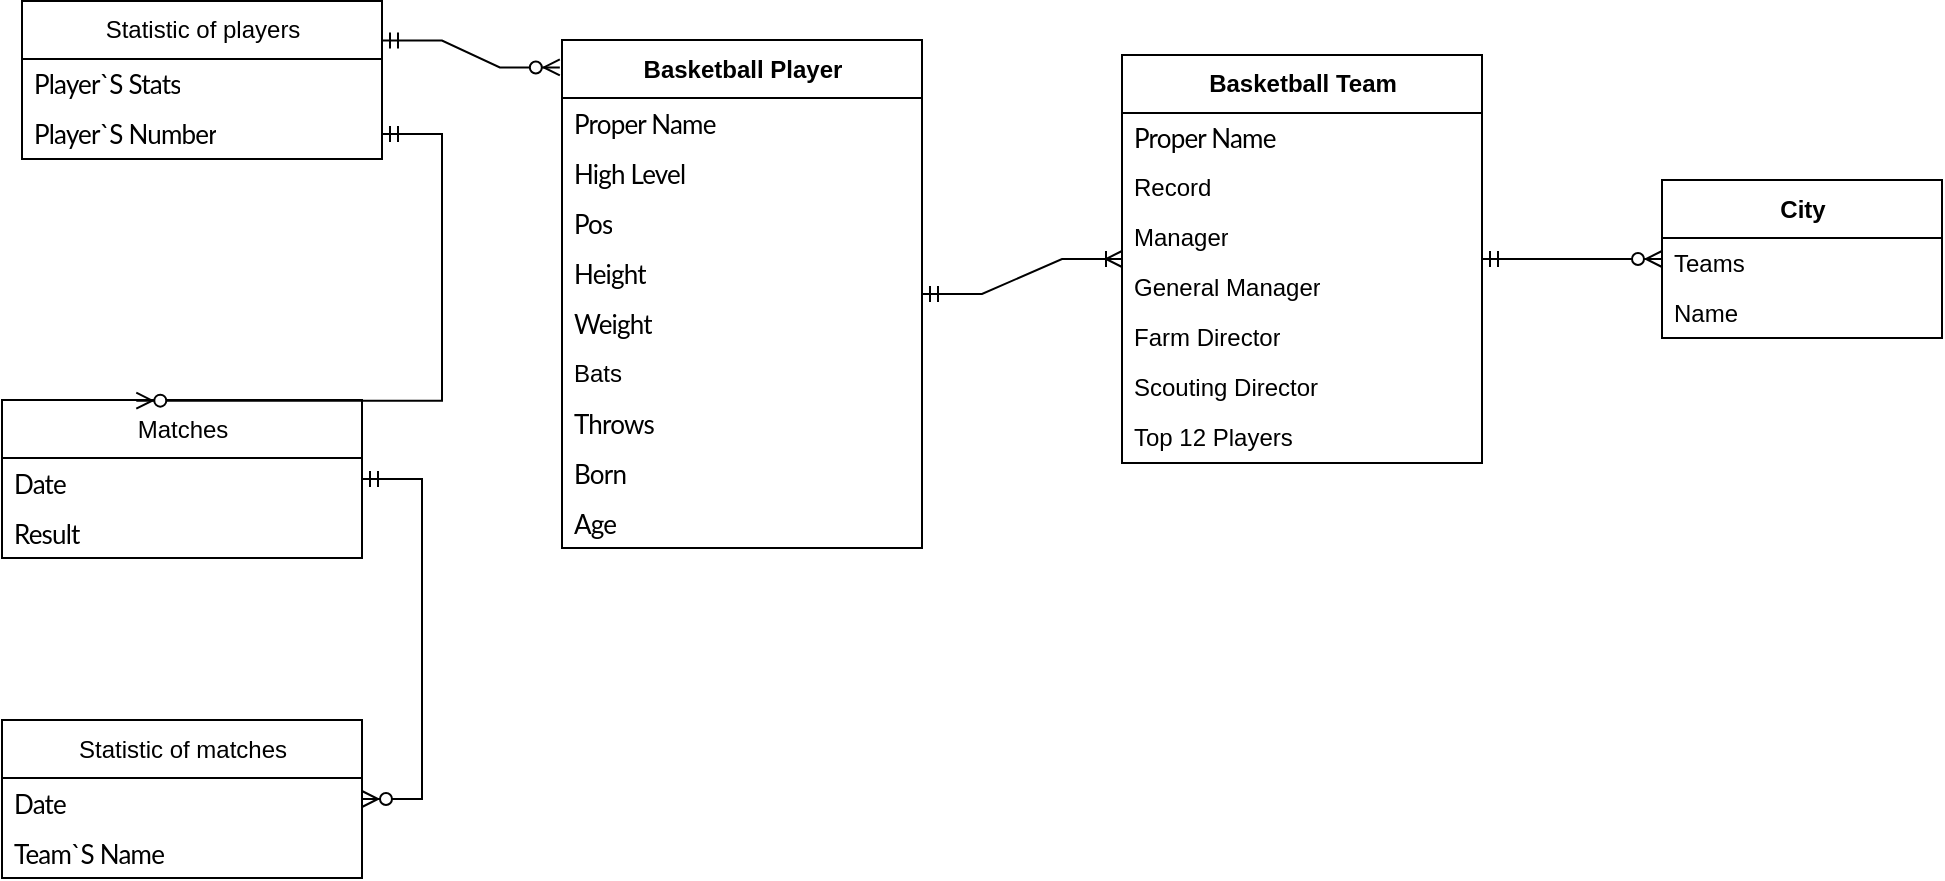 <mxfile version="17.4.6" type="device"><diagram id="Kg3alO2JiFtG-ygVj5f7" name="Page-1"><mxGraphModel dx="2012" dy="658" grid="1" gridSize="10" guides="1" tooltips="1" connect="1" arrows="1" fold="1" page="1" pageScale="1" pageWidth="827" pageHeight="1169" math="0" shadow="0"><root><mxCell id="0"/><mxCell id="1" parent="0"/><mxCell id="pXHwKqjTBpk4UqRzjR2_-15" value="Basketball Player" style="swimlane;fontStyle=1;align=center;verticalAlign=middle;childLayout=stackLayout;horizontal=1;startSize=29;horizontalStack=0;resizeParent=1;resizeParentMax=0;resizeLast=0;collapsible=0;marginBottom=0;html=1;" parent="1" vertex="1"><mxGeometry x="20" y="90" width="180" height="254" as="geometry"/></mxCell><mxCell id="pXHwKqjTBpk4UqRzjR2_-21" value="&lt;span style=&quot;font-family: &amp;#34;lato&amp;#34; , sans-serif ; font-size: 13px ; letter-spacing: -0.4px ; text-align: center ; text-transform: capitalize ; background-color: rgb(255 , 255 , 255)&quot;&gt;Proper Name&lt;/span&gt;" style="text;html=1;strokeColor=none;fillColor=none;align=left;verticalAlign=middle;spacingLeft=4;spacingRight=4;overflow=hidden;rotatable=0;points=[[0,0.5],[1,0.5]];portConstraint=eastwest;" parent="pXHwKqjTBpk4UqRzjR2_-15" vertex="1"><mxGeometry y="29" width="180" height="25" as="geometry"/></mxCell><mxCell id="pXHwKqjTBpk4UqRzjR2_-19" value="&lt;span style=&quot;font-family: &amp;#34;lato&amp;#34; , sans-serif ; letter-spacing: -0.4px ; text-transform: capitalize ; background-color: rgb(255 , 255 , 255)&quot;&gt;&lt;font style=&quot;font-size: 13px&quot;&gt;High Level&lt;/font&gt;&lt;/span&gt;" style="text;html=1;strokeColor=none;fillColor=none;align=left;verticalAlign=middle;spacingLeft=4;spacingRight=4;overflow=hidden;rotatable=0;points=[[0,0.5],[1,0.5]];portConstraint=eastwest;" parent="pXHwKqjTBpk4UqRzjR2_-15" vertex="1"><mxGeometry y="54" width="180" height="25" as="geometry"/></mxCell><mxCell id="pXHwKqjTBpk4UqRzjR2_-20" value="&lt;div style=&quot;text-align: center&quot;&gt;&lt;span style=&quot;font-size: 13px ; letter-spacing: -0.4px ; text-transform: capitalize&quot;&gt;&lt;font face=&quot;lato, sans-serif&quot;&gt;Pos&lt;/font&gt;&lt;/span&gt;&lt;/div&gt;" style="text;html=1;strokeColor=none;fillColor=none;align=left;verticalAlign=middle;spacingLeft=4;spacingRight=4;overflow=hidden;rotatable=0;points=[[0,0.5],[1,0.5]];portConstraint=eastwest;" parent="pXHwKqjTBpk4UqRzjR2_-15" vertex="1"><mxGeometry y="79" width="180" height="25" as="geometry"/></mxCell><mxCell id="pXHwKqjTBpk4UqRzjR2_-18" value="&lt;div style=&quot;text-align: center&quot;&gt;&lt;span style=&quot;font-size: 13px ; letter-spacing: -0.4px ; text-transform: capitalize&quot;&gt;&lt;font face=&quot;lato, sans-serif&quot;&gt;Height&lt;/font&gt;&lt;/span&gt;&lt;/div&gt;" style="text;html=1;strokeColor=none;fillColor=none;align=left;verticalAlign=middle;spacingLeft=4;spacingRight=4;overflow=hidden;rotatable=0;points=[[0,0.5],[1,0.5]];portConstraint=eastwest;" parent="pXHwKqjTBpk4UqRzjR2_-15" vertex="1"><mxGeometry y="104" width="180" height="25" as="geometry"/></mxCell><mxCell id="pXHwKqjTBpk4UqRzjR2_-23" value="&lt;div style=&quot;text-align: center&quot;&gt;&lt;span style=&quot;font-size: 13px ; letter-spacing: -0.4px ; text-transform: capitalize&quot;&gt;&lt;font face=&quot;lato, sans-serif&quot;&gt;Weight&lt;/font&gt;&lt;/span&gt;&lt;/div&gt;" style="text;html=1;strokeColor=none;fillColor=none;align=left;verticalAlign=middle;spacingLeft=4;spacingRight=4;overflow=hidden;rotatable=0;points=[[0,0.5],[1,0.5]];portConstraint=eastwest;" parent="pXHwKqjTBpk4UqRzjR2_-15" vertex="1"><mxGeometry y="129" width="180" height="25" as="geometry"/></mxCell><mxCell id="pXHwKqjTBpk4UqRzjR2_-25" value="&lt;div style=&quot;text-align: center&quot;&gt;&lt;div&gt;&lt;span&gt;Bats&lt;/span&gt;&lt;br&gt;&lt;/div&gt;&lt;/div&gt;" style="text;html=1;strokeColor=none;fillColor=none;align=left;verticalAlign=middle;spacingLeft=4;spacingRight=4;overflow=hidden;rotatable=0;points=[[0,0.5],[1,0.5]];portConstraint=eastwest;" parent="pXHwKqjTBpk4UqRzjR2_-15" vertex="1"><mxGeometry y="154" width="180" height="25" as="geometry"/></mxCell><mxCell id="pXHwKqjTBpk4UqRzjR2_-24" value="&lt;div style=&quot;text-align: center&quot;&gt;&lt;font face=&quot;lato, sans-serif&quot;&gt;&lt;span style=&quot;font-size: 13px ; letter-spacing: -0.4px ; text-transform: capitalize&quot;&gt;Throws&lt;/span&gt;&lt;/font&gt;&lt;br&gt;&lt;/div&gt;" style="text;html=1;strokeColor=none;fillColor=none;align=left;verticalAlign=middle;spacingLeft=4;spacingRight=4;overflow=hidden;rotatable=0;points=[[0,0.5],[1,0.5]];portConstraint=eastwest;" parent="pXHwKqjTBpk4UqRzjR2_-15" vertex="1"><mxGeometry y="179" width="180" height="25" as="geometry"/></mxCell><mxCell id="pXHwKqjTBpk4UqRzjR2_-22" value="&lt;div style=&quot;text-align: center&quot;&gt;&lt;font face=&quot;lato, sans-serif&quot;&gt;&lt;span style=&quot;font-size: 13px ; letter-spacing: -0.4px ; text-transform: capitalize&quot;&gt;Born&lt;/span&gt;&lt;/font&gt;&lt;br&gt;&lt;/div&gt;" style="text;html=1;strokeColor=none;fillColor=none;align=left;verticalAlign=middle;spacingLeft=4;spacingRight=4;overflow=hidden;rotatable=0;points=[[0,0.5],[1,0.5]];portConstraint=eastwest;" parent="pXHwKqjTBpk4UqRzjR2_-15" vertex="1"><mxGeometry y="204" width="180" height="25" as="geometry"/></mxCell><mxCell id="pXHwKqjTBpk4UqRzjR2_-17" value="&lt;div style=&quot;text-align: center&quot;&gt;&lt;font face=&quot;lato, sans-serif&quot;&gt;&lt;span style=&quot;font-size: 13px ; letter-spacing: -0.4px ; text-transform: capitalize&quot;&gt;Age&lt;/span&gt;&lt;/font&gt;&lt;br&gt;&lt;/div&gt;" style="text;html=1;strokeColor=none;fillColor=none;align=left;verticalAlign=middle;spacingLeft=4;spacingRight=4;overflow=hidden;rotatable=0;points=[[0,0.5],[1,0.5]];portConstraint=eastwest;" parent="pXHwKqjTBpk4UqRzjR2_-15" vertex="1"><mxGeometry y="229" width="180" height="25" as="geometry"/></mxCell><mxCell id="pXHwKqjTBpk4UqRzjR2_-29" value="Basketball Team" style="swimlane;fontStyle=1;align=center;verticalAlign=middle;childLayout=stackLayout;horizontal=1;startSize=29;horizontalStack=0;resizeParent=1;resizeParentMax=0;resizeLast=0;collapsible=0;marginBottom=0;html=1;" parent="1" vertex="1"><mxGeometry x="300" y="97.5" width="180" height="204" as="geometry"/></mxCell><mxCell id="pXHwKqjTBpk4UqRzjR2_-30" value="&lt;span style=&quot;font-family: &amp;#34;lato&amp;#34; , sans-serif ; font-size: 13px ; letter-spacing: -0.4px ; text-align: center ; text-transform: capitalize ; background-color: rgb(255 , 255 , 255)&quot;&gt;Proper Name&lt;/span&gt;" style="text;html=1;strokeColor=none;fillColor=none;align=left;verticalAlign=middle;spacingLeft=4;spacingRight=4;overflow=hidden;rotatable=0;points=[[0,0.5],[1,0.5]];portConstraint=eastwest;" parent="pXHwKqjTBpk4UqRzjR2_-29" vertex="1"><mxGeometry y="29" width="180" height="25" as="geometry"/></mxCell><mxCell id="pXHwKqjTBpk4UqRzjR2_-32" value="Record" style="text;html=1;strokeColor=none;fillColor=none;align=left;verticalAlign=middle;spacingLeft=4;spacingRight=4;overflow=hidden;rotatable=0;points=[[0,0.5],[1,0.5]];portConstraint=eastwest;" parent="pXHwKqjTBpk4UqRzjR2_-29" vertex="1"><mxGeometry y="54" width="180" height="25" as="geometry"/></mxCell><mxCell id="pXHwKqjTBpk4UqRzjR2_-33" value="Manager" style="text;html=1;strokeColor=none;fillColor=none;align=left;verticalAlign=middle;spacingLeft=4;spacingRight=4;overflow=hidden;rotatable=0;points=[[0,0.5],[1,0.5]];portConstraint=eastwest;" parent="pXHwKqjTBpk4UqRzjR2_-29" vertex="1"><mxGeometry y="79" width="180" height="25" as="geometry"/></mxCell><mxCell id="pXHwKqjTBpk4UqRzjR2_-34" value="General Manager" style="text;html=1;strokeColor=none;fillColor=none;align=left;verticalAlign=middle;spacingLeft=4;spacingRight=4;overflow=hidden;rotatable=0;points=[[0,0.5],[1,0.5]];portConstraint=eastwest;" parent="pXHwKqjTBpk4UqRzjR2_-29" vertex="1"><mxGeometry y="104" width="180" height="25" as="geometry"/></mxCell><mxCell id="pXHwKqjTBpk4UqRzjR2_-35" value="Farm Director" style="text;html=1;strokeColor=none;fillColor=none;align=left;verticalAlign=middle;spacingLeft=4;spacingRight=4;overflow=hidden;rotatable=0;points=[[0,0.5],[1,0.5]];portConstraint=eastwest;" parent="pXHwKqjTBpk4UqRzjR2_-29" vertex="1"><mxGeometry y="129" width="180" height="25" as="geometry"/></mxCell><mxCell id="pXHwKqjTBpk4UqRzjR2_-36" value="Scouting Director" style="text;html=1;strokeColor=none;fillColor=none;align=left;verticalAlign=middle;spacingLeft=4;spacingRight=4;overflow=hidden;rotatable=0;points=[[0,0.5],[1,0.5]];portConstraint=eastwest;" parent="pXHwKqjTBpk4UqRzjR2_-29" vertex="1"><mxGeometry y="154" width="180" height="25" as="geometry"/></mxCell><mxCell id="pXHwKqjTBpk4UqRzjR2_-37" value="Top 12 Players" style="text;html=1;strokeColor=none;fillColor=none;align=left;verticalAlign=middle;spacingLeft=4;spacingRight=4;overflow=hidden;rotatable=0;points=[[0,0.5],[1,0.5]];portConstraint=eastwest;" parent="pXHwKqjTBpk4UqRzjR2_-29" vertex="1"><mxGeometry y="179" width="180" height="25" as="geometry"/></mxCell><mxCell id="NZu0PfaUWGTX_JWqYU0R-1" value="&lt;span style=&quot;font-weight: 400&quot;&gt;Statistic of players&lt;/span&gt;" style="swimlane;fontStyle=1;align=center;verticalAlign=middle;childLayout=stackLayout;horizontal=1;startSize=29;horizontalStack=0;resizeParent=1;resizeParentMax=0;resizeLast=0;collapsible=0;marginBottom=0;html=1;" vertex="1" parent="1"><mxGeometry x="-250" y="70.5" width="180" height="79" as="geometry"/></mxCell><mxCell id="NZu0PfaUWGTX_JWqYU0R-12" value="&lt;div style=&quot;text-align: center&quot;&gt;&lt;font face=&quot;lato, sans-serif&quot;&gt;&lt;span style=&quot;font-size: 13px ; letter-spacing: -0.4px ; text-transform: capitalize&quot;&gt;Player`s Stats&lt;/span&gt;&lt;/font&gt;&lt;br&gt;&lt;/div&gt;" style="text;html=1;strokeColor=none;fillColor=none;align=left;verticalAlign=middle;spacingLeft=4;spacingRight=4;overflow=hidden;rotatable=0;points=[[0,0.5],[1,0.5]];portConstraint=eastwest;" vertex="1" parent="NZu0PfaUWGTX_JWqYU0R-1"><mxGeometry y="29" width="180" height="25" as="geometry"/></mxCell><mxCell id="NZu0PfaUWGTX_JWqYU0R-11" value="&lt;div style=&quot;text-align: center&quot;&gt;&lt;font face=&quot;lato, sans-serif&quot;&gt;&lt;span style=&quot;font-size: 13px ; letter-spacing: -0.4px ; text-transform: capitalize&quot;&gt;Player`s number&lt;/span&gt;&lt;/font&gt;&lt;br&gt;&lt;/div&gt;" style="text;html=1;strokeColor=none;fillColor=none;align=left;verticalAlign=middle;spacingLeft=4;spacingRight=4;overflow=hidden;rotatable=0;points=[[0,0.5],[1,0.5]];portConstraint=eastwest;" vertex="1" parent="NZu0PfaUWGTX_JWqYU0R-1"><mxGeometry y="54" width="180" height="25" as="geometry"/></mxCell><mxCell id="NZu0PfaUWGTX_JWqYU0R-13" value="&lt;span style=&quot;font-weight: 400&quot;&gt;Statistic of matches&lt;/span&gt;" style="swimlane;fontStyle=1;align=center;verticalAlign=middle;childLayout=stackLayout;horizontal=1;startSize=29;horizontalStack=0;resizeParent=1;resizeParentMax=0;resizeLast=0;collapsible=0;marginBottom=0;html=1;" vertex="1" parent="1"><mxGeometry x="-260" y="430" width="180" height="79" as="geometry"/></mxCell><mxCell id="NZu0PfaUWGTX_JWqYU0R-14" value="&lt;div style=&quot;text-align: center&quot;&gt;&lt;font face=&quot;lato, sans-serif&quot;&gt;&lt;span style=&quot;font-size: 13px ; letter-spacing: -0.4px ; text-transform: capitalize&quot;&gt;Date&lt;/span&gt;&lt;/font&gt;&lt;br&gt;&lt;/div&gt;" style="text;html=1;strokeColor=none;fillColor=none;align=left;verticalAlign=middle;spacingLeft=4;spacingRight=4;overflow=hidden;rotatable=0;points=[[0,0.5],[1,0.5]];portConstraint=eastwest;" vertex="1" parent="NZu0PfaUWGTX_JWqYU0R-13"><mxGeometry y="29" width="180" height="25" as="geometry"/></mxCell><mxCell id="NZu0PfaUWGTX_JWqYU0R-15" value="&lt;div style=&quot;text-align: center&quot;&gt;&lt;font face=&quot;lato, sans-serif&quot;&gt;&lt;span style=&quot;font-size: 13px ; letter-spacing: -0.4px ; text-transform: capitalize&quot;&gt;Team`s name&lt;/span&gt;&lt;/font&gt;&lt;/div&gt;" style="text;html=1;strokeColor=none;fillColor=none;align=left;verticalAlign=middle;spacingLeft=4;spacingRight=4;overflow=hidden;rotatable=0;points=[[0,0.5],[1,0.5]];portConstraint=eastwest;" vertex="1" parent="NZu0PfaUWGTX_JWqYU0R-13"><mxGeometry y="54" width="180" height="25" as="geometry"/></mxCell><mxCell id="NZu0PfaUWGTX_JWqYU0R-16" value="" style="edgeStyle=entityRelationEdgeStyle;fontSize=12;html=1;endArrow=ERzeroToMany;startArrow=ERmandOne;rounded=0;" edge="1" parent="1" source="NZu0PfaUWGTX_JWqYU0R-17" target="NZu0PfaUWGTX_JWqYU0R-13"><mxGeometry width="100" height="100" relative="1" as="geometry"><mxPoint x="20" y="540" as="sourcePoint"/><mxPoint x="120" y="440" as="targetPoint"/></mxGeometry></mxCell><mxCell id="NZu0PfaUWGTX_JWqYU0R-17" value="&lt;span style=&quot;font-weight: 400&quot;&gt;Matches&lt;/span&gt;" style="swimlane;fontStyle=1;align=center;verticalAlign=middle;childLayout=stackLayout;horizontal=1;startSize=29;horizontalStack=0;resizeParent=1;resizeParentMax=0;resizeLast=0;collapsible=0;marginBottom=0;html=1;" vertex="1" parent="1"><mxGeometry x="-260" y="270" width="180" height="79" as="geometry"/></mxCell><mxCell id="NZu0PfaUWGTX_JWqYU0R-18" value="&lt;div style=&quot;text-align: center&quot;&gt;&lt;font face=&quot;lato, sans-serif&quot;&gt;&lt;span style=&quot;font-size: 13px ; letter-spacing: -0.4px ; text-transform: capitalize&quot;&gt;Date&lt;/span&gt;&lt;/font&gt;&lt;br&gt;&lt;/div&gt;" style="text;html=1;strokeColor=none;fillColor=none;align=left;verticalAlign=middle;spacingLeft=4;spacingRight=4;overflow=hidden;rotatable=0;points=[[0,0.5],[1,0.5]];portConstraint=eastwest;" vertex="1" parent="NZu0PfaUWGTX_JWqYU0R-17"><mxGeometry y="29" width="180" height="25" as="geometry"/></mxCell><mxCell id="NZu0PfaUWGTX_JWqYU0R-19" value="&lt;div style=&quot;text-align: center&quot;&gt;&lt;font face=&quot;lato, sans-serif&quot;&gt;&lt;span style=&quot;font-size: 13px ; letter-spacing: -0.4px ; text-transform: capitalize&quot;&gt;Result&lt;/span&gt;&lt;/font&gt;&lt;/div&gt;" style="text;html=1;strokeColor=none;fillColor=none;align=left;verticalAlign=middle;spacingLeft=4;spacingRight=4;overflow=hidden;rotatable=0;points=[[0,0.5],[1,0.5]];portConstraint=eastwest;" vertex="1" parent="NZu0PfaUWGTX_JWqYU0R-17"><mxGeometry y="54" width="180" height="25" as="geometry"/></mxCell><mxCell id="NZu0PfaUWGTX_JWqYU0R-20" value="" style="edgeStyle=entityRelationEdgeStyle;fontSize=12;html=1;endArrow=ERzeroToMany;startArrow=ERmandOne;rounded=0;entryX=0.373;entryY=0.004;entryDx=0;entryDy=0;entryPerimeter=0;" edge="1" parent="1" source="NZu0PfaUWGTX_JWqYU0R-11" target="NZu0PfaUWGTX_JWqYU0R-17"><mxGeometry width="100" height="100" relative="1" as="geometry"><mxPoint x="100.0" y="370" as="sourcePoint"/><mxPoint x="-180" y="260" as="targetPoint"/></mxGeometry></mxCell><mxCell id="NZu0PfaUWGTX_JWqYU0R-21" value="" style="edgeStyle=entityRelationEdgeStyle;fontSize=12;html=1;endArrow=ERzeroToMany;startArrow=ERmandOne;rounded=0;entryX=-0.006;entryY=0.054;entryDx=0;entryDy=0;entryPerimeter=0;exitX=1;exitY=0.25;exitDx=0;exitDy=0;" edge="1" parent="1" source="NZu0PfaUWGTX_JWqYU0R-1" target="pXHwKqjTBpk4UqRzjR2_-15"><mxGeometry width="100" height="100" relative="1" as="geometry"><mxPoint x="252.86" y="370" as="sourcePoint"/><mxPoint x="130.0" y="503.316" as="targetPoint"/></mxGeometry></mxCell><mxCell id="NZu0PfaUWGTX_JWqYU0R-22" value="" style="edgeStyle=entityRelationEdgeStyle;fontSize=12;html=1;endArrow=ERoneToMany;startArrow=ERmandOne;rounded=0;" edge="1" parent="1" source="pXHwKqjTBpk4UqRzjR2_-15" target="pXHwKqjTBpk4UqRzjR2_-29"><mxGeometry width="100" height="100" relative="1" as="geometry"><mxPoint x="200" y="530" as="sourcePoint"/><mxPoint x="300" y="430" as="targetPoint"/></mxGeometry></mxCell><mxCell id="NZu0PfaUWGTX_JWqYU0R-23" value="City" style="swimlane;fontStyle=1;align=center;verticalAlign=middle;childLayout=stackLayout;horizontal=1;startSize=29;horizontalStack=0;resizeParent=1;resizeParentMax=0;resizeLast=0;collapsible=0;marginBottom=0;html=1;" vertex="1" parent="1"><mxGeometry x="570" y="160" width="140" height="79" as="geometry"/></mxCell><mxCell id="NZu0PfaUWGTX_JWqYU0R-26" value="Teams" style="text;html=1;strokeColor=none;fillColor=none;align=left;verticalAlign=middle;spacingLeft=4;spacingRight=4;overflow=hidden;rotatable=0;points=[[0,0.5],[1,0.5]];portConstraint=eastwest;" vertex="1" parent="NZu0PfaUWGTX_JWqYU0R-23"><mxGeometry y="29" width="140" height="25" as="geometry"/></mxCell><mxCell id="NZu0PfaUWGTX_JWqYU0R-25" value="Name" style="text;html=1;strokeColor=none;fillColor=none;align=left;verticalAlign=middle;spacingLeft=4;spacingRight=4;overflow=hidden;rotatable=0;points=[[0,0.5],[1,0.5]];portConstraint=eastwest;" vertex="1" parent="NZu0PfaUWGTX_JWqYU0R-23"><mxGeometry y="54" width="140" height="25" as="geometry"/></mxCell><mxCell id="NZu0PfaUWGTX_JWqYU0R-27" value="" style="edgeStyle=entityRelationEdgeStyle;fontSize=12;html=1;endArrow=ERzeroToMany;startArrow=ERmandOne;rounded=0;" edge="1" parent="1" source="pXHwKqjTBpk4UqRzjR2_-29" target="NZu0PfaUWGTX_JWqYU0R-23"><mxGeometry width="100" height="100" relative="1" as="geometry"><mxPoint x="480" y="110" as="sourcePoint"/><mxPoint x="570.0" y="173.466" as="targetPoint"/></mxGeometry></mxCell></root></mxGraphModel></diagram></mxfile>